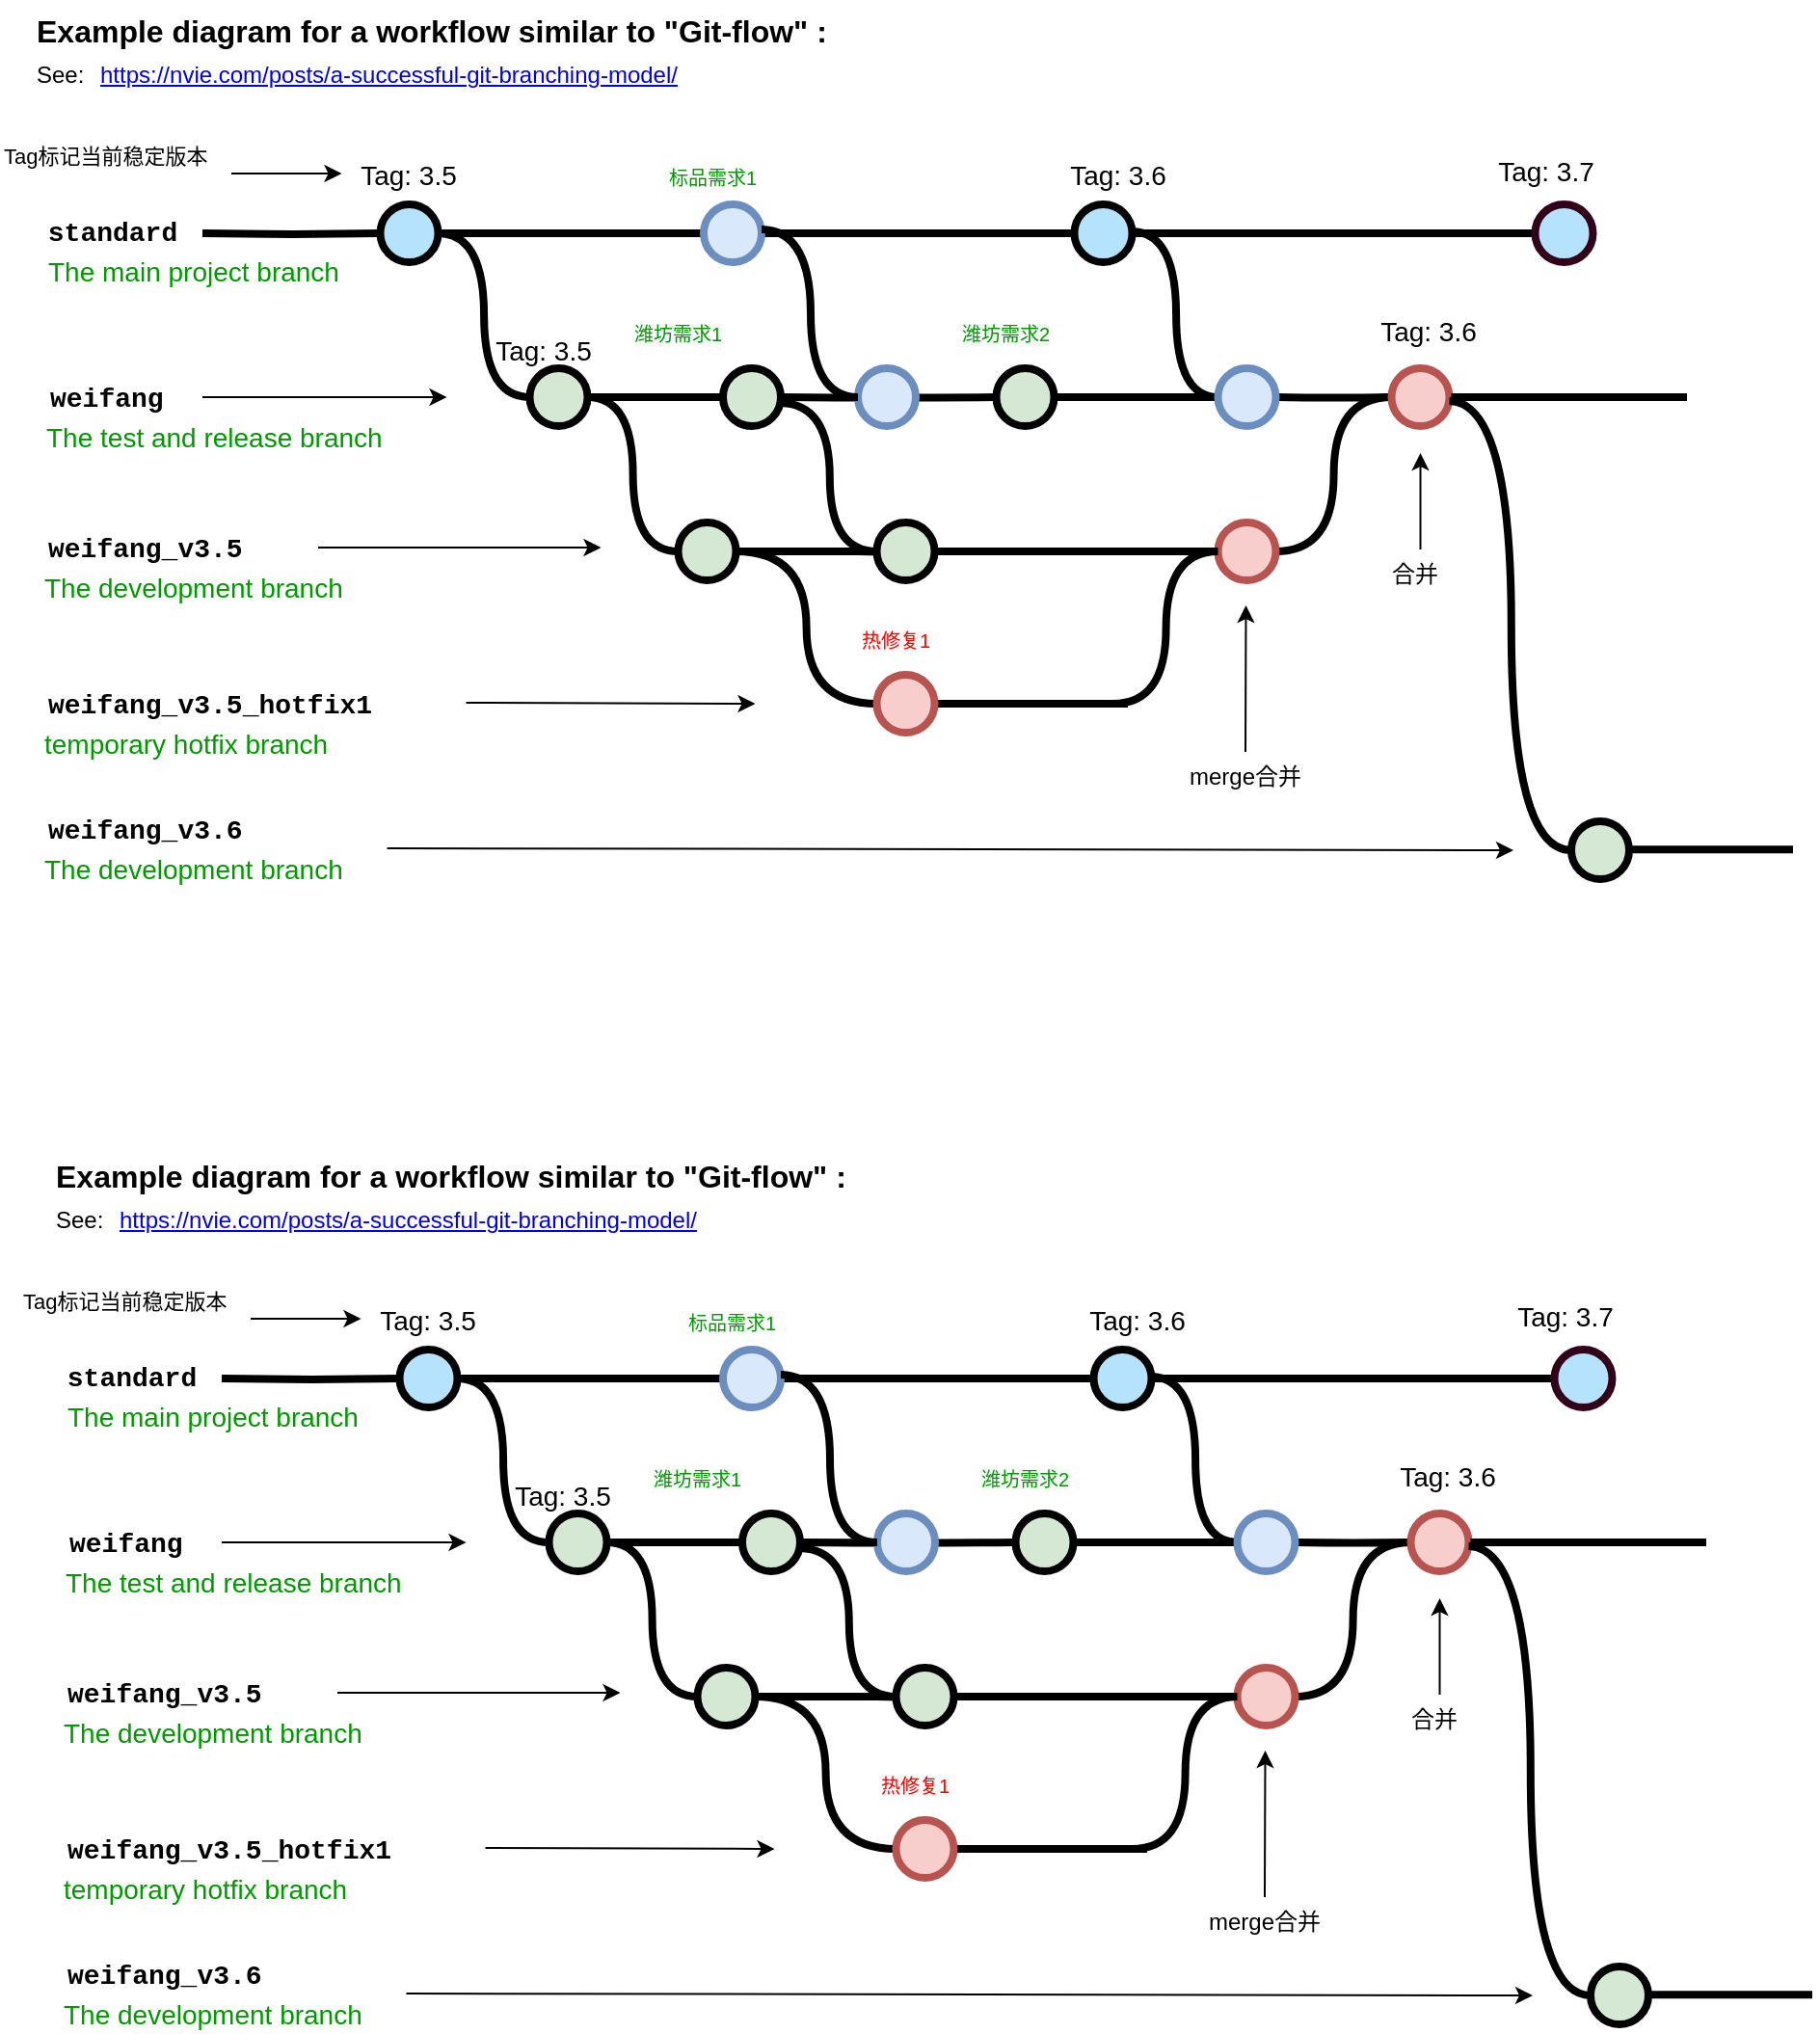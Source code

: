 <mxfile version="17.0.0" type="github">
  <diagram id="yPxyJZ8AM_hMuL3Unpa9" name="complex gitflow">
    <mxGraphModel dx="1278" dy="547" grid="1" gridSize="10" guides="1" tooltips="1" connect="1" arrows="1" fold="1" page="1" pageScale="1" pageWidth="1100" pageHeight="850" math="0" shadow="0">
      <root>
        <mxCell id="0" />
        <mxCell id="1" parent="0" />
        <mxCell id="uWUnNED6HEl2aK5fdaIb-8" value="" style="edgeStyle=orthogonalEdgeStyle;rounded=0;html=1;jettySize=auto;orthogonalLoop=1;plain-blue;endArrow=none;endFill=0;strokeWidth=4;strokeColor=#000000;" parent="1" source="uWUnNED6HEl2aK5fdaIb-10" edge="1">
          <mxGeometry x="292.25" y="211" as="geometry">
            <mxPoint x="440" y="211" as="targetPoint" />
          </mxGeometry>
        </mxCell>
        <mxCell id="uWUnNED6HEl2aK5fdaIb-9" style="edgeStyle=orthogonalEdgeStyle;curved=1;rounded=0;html=1;exitX=1;exitY=0.5;exitPerimeter=0;entryX=0;entryY=0.5;entryPerimeter=0;endArrow=none;endFill=0;jettySize=auto;orthogonalLoop=1;strokeWidth=4;fontSize=15;" parent="1" source="uWUnNED6HEl2aK5fdaIb-10" target="uWUnNED6HEl2aK5fdaIb-15" edge="1">
          <mxGeometry relative="1" as="geometry" />
        </mxCell>
        <mxCell id="uWUnNED6HEl2aK5fdaIb-10" value="" style="verticalLabelPosition=bottom;verticalAlign=top;html=1;strokeWidth=4;shape=mxgraph.flowchart.on-page_reference;plain-blue;gradientColor=none;fillColor=#B5E3Fe;strokeColor=#000000;" parent="1" vertex="1">
          <mxGeometry x="262.25" y="196" width="30" height="30" as="geometry" />
        </mxCell>
        <mxCell id="uWUnNED6HEl2aK5fdaIb-80" value="" style="edgeStyle=orthogonalEdgeStyle;curved=1;rounded=0;orthogonalLoop=1;jettySize=auto;html=1;endArrow=none;endFill=0;strokeWidth=4;entryX=0;entryY=0.5;entryDx=0;entryDy=0;entryPerimeter=0;" parent="1" source="uWUnNED6HEl2aK5fdaIb-11" target="uWUnNED6HEl2aK5fdaIb-109" edge="1">
          <mxGeometry relative="1" as="geometry">
            <mxPoint x="734.5" y="211" as="targetPoint" />
          </mxGeometry>
        </mxCell>
        <mxCell id="uWUnNED6HEl2aK5fdaIb-11" value="" style="verticalLabelPosition=bottom;verticalAlign=top;html=1;strokeWidth=4;shape=mxgraph.flowchart.on-page_reference;plain-blue;gradientColor=none;strokeColor=#000000;fillColor=#B5E3FE;" parent="1" vertex="1">
          <mxGeometry x="622.25" y="196" width="30" height="30" as="geometry" />
        </mxCell>
        <mxCell id="uWUnNED6HEl2aK5fdaIb-109" value="" style="verticalLabelPosition=bottom;verticalAlign=top;html=1;strokeWidth=4;shape=mxgraph.flowchart.on-page_reference;plain-blue;gradientColor=none;strokeColor=#33001A;fillColor=#B5E3FE;" parent="1" vertex="1">
          <mxGeometry x="861.25" y="196" width="30" height="30" as="geometry" />
        </mxCell>
        <mxCell id="uWUnNED6HEl2aK5fdaIb-12" value="" style="edgeStyle=orthogonalEdgeStyle;rounded=0;html=1;jettySize=auto;orthogonalLoop=1;strokeWidth=4;endArrow=none;endFill=0;" parent="1" target="uWUnNED6HEl2aK5fdaIb-10" edge="1">
          <mxGeometry x="192.25" y="211" as="geometry">
            <mxPoint x="170" y="211" as="sourcePoint" />
          </mxGeometry>
        </mxCell>
        <mxCell id="uWUnNED6HEl2aK5fdaIb-13" value="standard" style="text;html=1;strokeColor=none;fillColor=none;align=center;verticalAlign=middle;whiteSpace=wrap;overflow=hidden;fontSize=14;fontStyle=1;fontFamily=Courier New;" parent="1" vertex="1">
          <mxGeometry x="86" y="190" width="75" height="42" as="geometry" />
        </mxCell>
        <mxCell id="uWUnNED6HEl2aK5fdaIb-14" style="edgeStyle=orthogonalEdgeStyle;curved=1;rounded=0;html=1;endArrow=none;endFill=0;jettySize=auto;orthogonalLoop=1;strokeWidth=4;fontSize=15;startArrow=none;" parent="1" target="uWUnNED6HEl2aK5fdaIb-17" edge="1">
          <mxGeometry relative="1" as="geometry">
            <mxPoint x="470" y="296" as="sourcePoint" />
          </mxGeometry>
        </mxCell>
        <mxCell id="uWUnNED6HEl2aK5fdaIb-15" value="" style="verticalLabelPosition=bottom;verticalAlign=top;html=1;strokeWidth=4;shape=mxgraph.flowchart.on-page_reference;plain-purple;gradientColor=none;strokeColor=#000000;fillColor=#D5E8D4;" parent="1" vertex="1">
          <mxGeometry x="339.75" y="281" width="30" height="30" as="geometry" />
        </mxCell>
        <mxCell id="uWUnNED6HEl2aK5fdaIb-16" style="edgeStyle=orthogonalEdgeStyle;curved=1;rounded=0;html=1;exitX=1;exitY=0.5;exitPerimeter=0;endArrow=none;endFill=0;jettySize=auto;orthogonalLoop=1;strokeWidth=4;fontSize=15;entryX=0;entryY=0.5;entryDx=0;entryDy=0;entryPerimeter=0;" parent="1" source="uWUnNED6HEl2aK5fdaIb-17" edge="1">
          <mxGeometry relative="1" as="geometry">
            <mxPoint x="696.75" y="296" as="targetPoint" />
          </mxGeometry>
        </mxCell>
        <mxCell id="uWUnNED6HEl2aK5fdaIb-17" value="" style="verticalLabelPosition=bottom;verticalAlign=top;html=1;strokeWidth=4;shape=mxgraph.flowchart.on-page_reference;plain-purple;gradientColor=none;strokeColor=#000000;fillColor=#D5E8D4;" parent="1" vertex="1">
          <mxGeometry x="581.75" y="281" width="30" height="30" as="geometry" />
        </mxCell>
        <mxCell id="uWUnNED6HEl2aK5fdaIb-20" value="weifang&amp;nbsp;" style="text;html=1;strokeColor=none;fillColor=none;align=left;verticalAlign=middle;whiteSpace=wrap;overflow=hidden;fontSize=14;fontStyle=1;fontFamily=Courier New;" parent="1" vertex="1">
          <mxGeometry x="88.75" y="286" width="81.25" height="20" as="geometry" />
        </mxCell>
        <mxCell id="uWUnNED6HEl2aK5fdaIb-71" value="" style="edgeStyle=orthogonalEdgeStyle;rounded=0;orthogonalLoop=1;jettySize=auto;html=1;endArrow=none;endFill=0;strokeWidth=4;" parent="1" source="uWUnNED6HEl2aK5fdaIb-69" edge="1">
          <mxGeometry relative="1" as="geometry">
            <mxPoint x="514.75" y="376" as="targetPoint" />
          </mxGeometry>
        </mxCell>
        <mxCell id="uWUnNED6HEl2aK5fdaIb-75" style="edgeStyle=orthogonalEdgeStyle;rounded=0;orthogonalLoop=1;jettySize=auto;html=1;entryX=1;entryY=0.5;entryDx=0;entryDy=0;entryPerimeter=0;endArrow=none;endFill=0;strokeWidth=4;curved=1;" parent="1" source="uWUnNED6HEl2aK5fdaIb-69" target="uWUnNED6HEl2aK5fdaIb-15" edge="1">
          <mxGeometry relative="1" as="geometry" />
        </mxCell>
        <mxCell id="uWUnNED6HEl2aK5fdaIb-94" style="edgeStyle=orthogonalEdgeStyle;curved=1;rounded=0;orthogonalLoop=1;jettySize=auto;html=1;exitX=1;exitY=0.5;exitDx=0;exitDy=0;exitPerimeter=0;entryX=0;entryY=0.5;entryDx=0;entryDy=0;entryPerimeter=0;endArrow=none;endFill=0;strokeWidth=4;fontFamily=Courier New;fontColor=#009900;" parent="1" source="uWUnNED6HEl2aK5fdaIb-69" target="uWUnNED6HEl2aK5fdaIb-82" edge="1">
          <mxGeometry relative="1" as="geometry" />
        </mxCell>
        <mxCell id="uWUnNED6HEl2aK5fdaIb-69" value="" style="verticalLabelPosition=bottom;verticalAlign=top;html=1;strokeWidth=4;shape=mxgraph.flowchart.on-page_reference;plain-purple;gradientColor=none;strokeColor=#000000;fillColor=#D5E8D4;" parent="1" vertex="1">
          <mxGeometry x="416.75" y="361" width="30" height="30" as="geometry" />
        </mxCell>
        <mxCell id="uWUnNED6HEl2aK5fdaIb-78" value="" style="edgeStyle=orthogonalEdgeStyle;curved=1;rounded=0;orthogonalLoop=1;jettySize=auto;html=1;endArrow=none;endFill=0;strokeWidth=4;" parent="1" target="uWUnNED6HEl2aK5fdaIb-77" edge="1">
          <mxGeometry relative="1" as="geometry">
            <mxPoint x="510" y="376" as="sourcePoint" />
          </mxGeometry>
        </mxCell>
        <mxCell id="uWUnNED6HEl2aK5fdaIb-96" value="" style="edgeStyle=orthogonalEdgeStyle;curved=1;rounded=0;orthogonalLoop=1;jettySize=auto;html=1;endArrow=none;endFill=0;strokeWidth=4;fontFamily=Courier New;fontColor=#009900;" parent="1" source="uWUnNED6HEl2aK5fdaIb-77" target="uWUnNED6HEl2aK5fdaIb-95" edge="1">
          <mxGeometry relative="1" as="geometry" />
        </mxCell>
        <mxCell id="uWUnNED6HEl2aK5fdaIb-77" value="" style="verticalLabelPosition=bottom;verticalAlign=top;html=1;strokeWidth=4;shape=mxgraph.flowchart.on-page_reference;plain-purple;gradientColor=none;strokeColor=#000000;fillColor=#D5E8D4;" parent="1" vertex="1">
          <mxGeometry x="519.75" y="361" width="30" height="30" as="geometry" />
        </mxCell>
        <mxCell id="uWUnNED6HEl2aK5fdaIb-108" style="edgeStyle=orthogonalEdgeStyle;curved=1;rounded=0;orthogonalLoop=1;jettySize=auto;html=1;entryX=0;entryY=0.5;entryDx=0;entryDy=0;entryPerimeter=0;endArrow=none;endFill=0;strokeWidth=4;fontFamily=Courier New;fontColor=#009900;" parent="1" source="uWUnNED6HEl2aK5fdaIb-95" target="uWUnNED6HEl2aK5fdaIb-106" edge="1">
          <mxGeometry relative="1" as="geometry" />
        </mxCell>
        <mxCell id="uWUnNED6HEl2aK5fdaIb-95" value="" style="verticalLabelPosition=bottom;verticalAlign=top;html=1;strokeWidth=4;shape=mxgraph.flowchart.on-page_reference;strokeColor=#b85450;fillColor=#f8cecc;" parent="1" vertex="1">
          <mxGeometry x="696.75" y="361" width="30" height="30" as="geometry" />
        </mxCell>
        <mxCell id="uWUnNED6HEl2aK5fdaIb-76" value="weifang_v3.5" style="text;html=1;strokeColor=none;fillColor=none;align=left;verticalAlign=middle;whiteSpace=wrap;overflow=hidden;fontSize=14;fontStyle=1;fontFamily=Courier New;" parent="1" vertex="1">
          <mxGeometry x="87.75" y="364" width="132.25" height="20" as="geometry" />
        </mxCell>
        <mxCell id="uWUnNED6HEl2aK5fdaIb-81" value="" style="edgeStyle=orthogonalEdgeStyle;rounded=0;orthogonalLoop=1;jettySize=auto;html=1;endArrow=none;endFill=0;strokeWidth=4;" parent="1" source="uWUnNED6HEl2aK5fdaIb-82" edge="1">
          <mxGeometry relative="1" as="geometry">
            <mxPoint x="650" y="455" as="targetPoint" />
          </mxGeometry>
        </mxCell>
        <mxCell id="uWUnNED6HEl2aK5fdaIb-82" value="" style="verticalLabelPosition=bottom;verticalAlign=top;html=1;strokeWidth=4;shape=mxgraph.flowchart.on-page_reference;strokeColor=#b85450;fillColor=#f8cecc;shadow=0;" parent="1" vertex="1">
          <mxGeometry x="519.75" y="440" width="30" height="30" as="geometry" />
        </mxCell>
        <mxCell id="uWUnNED6HEl2aK5fdaIb-97" style="edgeStyle=orthogonalEdgeStyle;curved=1;rounded=0;orthogonalLoop=1;jettySize=auto;html=1;exitX=1;exitY=0.5;exitDx=0;exitDy=0;exitPerimeter=0;entryX=0;entryY=0.5;entryDx=0;entryDy=0;entryPerimeter=0;endArrow=none;endFill=0;strokeWidth=4;fontFamily=Courier New;fontColor=#009900;" parent="1" target="uWUnNED6HEl2aK5fdaIb-95" edge="1">
          <mxGeometry relative="1" as="geometry">
            <mxPoint x="641.75" y="455" as="sourcePoint" />
          </mxGeometry>
        </mxCell>
        <mxCell id="uWUnNED6HEl2aK5fdaIb-86" value="weifang_v3.5_hotfix1" style="text;html=1;strokeColor=none;fillColor=none;align=left;verticalAlign=middle;whiteSpace=wrap;overflow=hidden;fontSize=14;fontStyle=1;fontFamily=Courier New;" parent="1" vertex="1">
          <mxGeometry x="87.5" y="445" width="240" height="20" as="geometry" />
        </mxCell>
        <mxCell id="uWUnNED6HEl2aK5fdaIb-87" value="The development branch" style="text;html=1;strokeColor=none;fillColor=none;align=left;verticalAlign=middle;whiteSpace=wrap;overflow=hidden;fontSize=14;fontStyle=0;fontColor=#009900;" parent="1" vertex="1">
          <mxGeometry x="85.75" y="384" width="240" height="20" as="geometry" />
        </mxCell>
        <mxCell id="uWUnNED6HEl2aK5fdaIb-88" value="temporary hotfix branch" style="text;html=1;strokeColor=none;fillColor=none;align=left;verticalAlign=middle;whiteSpace=wrap;overflow=hidden;fontSize=14;fontStyle=0;fontColor=#009900;" parent="1" vertex="1">
          <mxGeometry x="85.75" y="465" width="240" height="20" as="geometry" />
        </mxCell>
        <mxCell id="uWUnNED6HEl2aK5fdaIb-89" value="The test and release branch" style="text;html=1;strokeColor=none;fillColor=none;align=left;verticalAlign=middle;whiteSpace=wrap;overflow=hidden;fontSize=14;fontStyle=0;fontColor=#009900;" parent="1" vertex="1">
          <mxGeometry x="86.75" y="306" width="240" height="20" as="geometry" />
        </mxCell>
        <mxCell id="uWUnNED6HEl2aK5fdaIb-90" value="The main project branch" style="text;html=1;strokeColor=none;fillColor=none;align=left;verticalAlign=middle;whiteSpace=wrap;overflow=hidden;fontSize=14;fontStyle=0;fontColor=#009900;" parent="1" vertex="1">
          <mxGeometry x="88.25" y="220" width="161.75" height="20" as="geometry" />
        </mxCell>
        <mxCell id="uWUnNED6HEl2aK5fdaIb-91" value="" style="endArrow=classic;html=1;strokeWidth=1;fontFamily=Courier New;fontColor=#009900;" parent="1" edge="1">
          <mxGeometry width="50" height="50" relative="1" as="geometry">
            <mxPoint x="306.75" y="454.5" as="sourcePoint" />
            <mxPoint x="456.75" y="455" as="targetPoint" />
          </mxGeometry>
        </mxCell>
        <mxCell id="uWUnNED6HEl2aK5fdaIb-92" value="" style="endArrow=classic;html=1;strokeWidth=1;fontFamily=Courier New;fontColor=#009900;" parent="1" edge="1">
          <mxGeometry width="50" height="50" relative="1" as="geometry">
            <mxPoint x="230" y="374" as="sourcePoint" />
            <mxPoint x="376.75" y="374" as="targetPoint" />
          </mxGeometry>
        </mxCell>
        <mxCell id="uWUnNED6HEl2aK5fdaIb-93" value="" style="endArrow=classic;html=1;strokeWidth=1;fontFamily=Courier New;fontColor=#009900;exitX=1;exitY=0.5;exitDx=0;exitDy=0;" parent="1" source="uWUnNED6HEl2aK5fdaIb-20" edge="1">
          <mxGeometry width="50" height="50" relative="1" as="geometry">
            <mxPoint x="216.75" y="296" as="sourcePoint" />
            <mxPoint x="296.75" y="296" as="targetPoint" />
          </mxGeometry>
        </mxCell>
        <mxCell id="uWUnNED6HEl2aK5fdaIb-101" value="Tag: 3.6" style="text;html=1;strokeColor=none;fillColor=none;align=center;verticalAlign=middle;whiteSpace=wrap;overflow=hidden;fontSize=14;" parent="1" vertex="1">
          <mxGeometry x="590.25" y="170" width="110" height="20" as="geometry" />
        </mxCell>
        <mxCell id="uWUnNED6HEl2aK5fdaIb-103" value="Tag: 3.5" style="text;html=1;strokeColor=none;fillColor=none;align=center;verticalAlign=middle;whiteSpace=wrap;overflow=hidden;fontSize=14;" parent="1" vertex="1">
          <mxGeometry x="242.25" y="170" width="70" height="20" as="geometry" />
        </mxCell>
        <mxCell id="uWUnNED6HEl2aK5fdaIb-107" value="" style="edgeStyle=orthogonalEdgeStyle;curved=1;rounded=0;orthogonalLoop=1;jettySize=auto;html=1;endArrow=none;endFill=0;strokeWidth=4;fontFamily=Courier New;fontColor=#009900;" parent="1" target="uWUnNED6HEl2aK5fdaIb-106" edge="1">
          <mxGeometry relative="1" as="geometry">
            <mxPoint x="726.75" y="296" as="sourcePoint" />
          </mxGeometry>
        </mxCell>
        <mxCell id="uWUnNED6HEl2aK5fdaIb-106" value="" style="verticalLabelPosition=bottom;verticalAlign=top;html=1;strokeWidth=4;shape=mxgraph.flowchart.on-page_reference;strokeColor=#b85450;fillColor=#f8cecc;" parent="1" vertex="1">
          <mxGeometry x="786.75" y="281" width="30" height="30" as="geometry" />
        </mxCell>
        <mxCell id="uWUnNED6HEl2aK5fdaIb-116" value="Tag: 3.7" style="text;html=1;strokeColor=none;fillColor=none;align=center;verticalAlign=middle;whiteSpace=wrap;overflow=hidden;fontSize=14;" parent="1" vertex="1">
          <mxGeometry x="812.25" y="168" width="110" height="20" as="geometry" />
        </mxCell>
        <mxCell id="uWUnNED6HEl2aK5fdaIb-117" value="" style="endArrow=classic;html=1;strokeWidth=1;fontFamily=Courier New;fontColor=#009900;" parent="1" edge="1">
          <mxGeometry width="50" height="50" relative="1" as="geometry">
            <mxPoint x="711" y="480" as="sourcePoint" />
            <mxPoint x="711.25" y="404" as="targetPoint" />
          </mxGeometry>
        </mxCell>
        <mxCell id="fSnZ5vnYTslC5NarKmr_-1" value="" style="endArrow=classic;html=1;strokeWidth=1;fontFamily=Courier New;fontColor=#009900;" parent="1" edge="1">
          <mxGeometry width="50" height="50" relative="1" as="geometry">
            <mxPoint x="801.75" y="375" as="sourcePoint" />
            <mxPoint x="801.75" y="325" as="targetPoint" />
          </mxGeometry>
        </mxCell>
        <mxCell id="fSnZ5vnYTslC5NarKmr_-4" value="&lt;span style=&quot;text-align: center&quot;&gt;合并&lt;br&gt;&lt;/span&gt;" style="text;html=1;strokeColor=none;fillColor=none;align=left;verticalAlign=middle;whiteSpace=wrap;overflow=hidden;fontSize=12;fontStyle=0;fontColor=#000000;" parent="1" vertex="1">
          <mxGeometry x="784.75" y="375" width="40" height="25" as="geometry" />
        </mxCell>
        <mxCell id="fSnZ5vnYTslC5NarKmr_-9" value="" style="edgeStyle=orthogonalEdgeStyle;rounded=0;orthogonalLoop=1;jettySize=auto;html=1;fontSize=12;fontColor=#000000;entryX=0;entryY=0.5;entryDx=0;entryDy=0;" parent="1" source="fSnZ5vnYTslC5NarKmr_-8" target="uWUnNED6HEl2aK5fdaIb-103" edge="1">
          <mxGeometry relative="1" as="geometry">
            <mxPoint x="222.25" y="180" as="targetPoint" />
            <Array as="points">
              <mxPoint x="222.25" y="180" />
              <mxPoint x="222.25" y="180" />
            </Array>
          </mxGeometry>
        </mxCell>
        <mxCell id="fSnZ5vnYTslC5NarKmr_-8" value="&lt;span style=&quot;text-align: center ; font-size: 11px&quot;&gt;Tag标记当前稳定版本&lt;/span&gt;" style="text;html=1;strokeColor=none;fillColor=none;align=left;verticalAlign=middle;whiteSpace=wrap;overflow=hidden;fontSize=11;fontStyle=0;fontColor=#000000;" parent="1" vertex="1">
          <mxGeometry x="65" y="152" width="120" height="38" as="geometry" />
        </mxCell>
        <UserObject label="Example diagram for a workflow similar to &quot;Git-flow&quot; :" link="https://nvie.com/posts/a-successful-git-branching-model/" id="9hBKPDzoitwpIBdzFDQ7-2">
          <mxCell style="text;whiteSpace=wrap;html=1;fontStyle=1;fontSize=16;" parent="1" vertex="1">
            <mxGeometry x="82.25" y="90" width="427.75" height="20" as="geometry" />
          </mxCell>
        </UserObject>
        <UserObject label="&lt;a href=&quot;https://nvie.com/posts/a-successful-git-branching-model/&quot;&gt;https://nvie.com/posts/a-successful-git-branching-model/&lt;/a&gt;" link="https://nvie.com/posts/a-successful-git-branching-model/" id="9hBKPDzoitwpIBdzFDQ7-3">
          <mxCell style="text;whiteSpace=wrap;html=1;" parent="1" vertex="1">
            <mxGeometry x="115" y="115" width="355" height="20" as="geometry" />
          </mxCell>
        </UserObject>
        <UserObject label="See:" link="https://nvie.com/posts/a-successful-git-branching-model/" id="9hBKPDzoitwpIBdzFDQ7-7">
          <mxCell style="text;whiteSpace=wrap;html=1;" parent="1" vertex="1">
            <mxGeometry x="82.25" y="115" width="32.75" height="20" as="geometry" />
          </mxCell>
        </UserObject>
        <mxCell id="9hBKPDzoitwpIBdzFDQ7-21" value="" style="edgeStyle=orthogonalEdgeStyle;rounded=0;orthogonalLoop=1;jettySize=auto;html=1;fontSize=15;endArrow=none;endFill=0;strokeWidth=4;entryX=0;entryY=0.5;entryDx=0;entryDy=0;entryPerimeter=0;exitX=1;exitY=0.5;exitDx=0;exitDy=0;exitPerimeter=0;startArrow=none;" parent="1" source="nSpHJJlaLFTtq9EwCfLZ-13" target="uWUnNED6HEl2aK5fdaIb-11" edge="1">
          <mxGeometry relative="1" as="geometry">
            <mxPoint x="560.25" y="211" as="targetPoint" />
            <mxPoint x="430" y="211" as="sourcePoint" />
          </mxGeometry>
        </mxCell>
        <mxCell id="nSpHJJlaLFTtq9EwCfLZ-9" style="edgeStyle=orthogonalEdgeStyle;curved=1;rounded=0;html=1;exitX=1;exitY=0.5;exitPerimeter=0;entryX=0;entryY=0.5;entryPerimeter=0;endArrow=none;endFill=0;jettySize=auto;orthogonalLoop=1;strokeWidth=4;fontSize=15;entryDx=0;entryDy=0;" parent="1" target="nSpHJJlaLFTtq9EwCfLZ-22" edge="1">
          <mxGeometry relative="1" as="geometry">
            <mxPoint x="652.25" y="210" as="sourcePoint" />
            <mxPoint x="696.75" y="296" as="targetPoint" />
          </mxGeometry>
        </mxCell>
        <mxCell id="nSpHJJlaLFTtq9EwCfLZ-11" value="" style="edgeStyle=orthogonalEdgeStyle;curved=1;rounded=0;html=1;exitX=1;exitY=0.5;exitPerimeter=0;endArrow=none;endFill=0;jettySize=auto;orthogonalLoop=1;strokeWidth=4;fontSize=15;startArrow=none;" parent="1" source="nSpHJJlaLFTtq9EwCfLZ-8" edge="1">
          <mxGeometry relative="1" as="geometry">
            <mxPoint x="369.75" y="296" as="sourcePoint" />
            <mxPoint x="470" y="296" as="targetPoint" />
          </mxGeometry>
        </mxCell>
        <mxCell id="nSpHJJlaLFTtq9EwCfLZ-13" value="" style="verticalLabelPosition=bottom;verticalAlign=top;html=1;strokeWidth=4;shape=mxgraph.flowchart.on-page_reference;strokeColor=#6c8ebf;fillColor=#dae8fc;" parent="1" vertex="1">
          <mxGeometry x="430" y="196" width="30" height="30" as="geometry" />
        </mxCell>
        <mxCell id="nSpHJJlaLFTtq9EwCfLZ-14" value="" style="edgeStyle=orthogonalEdgeStyle;rounded=0;orthogonalLoop=1;jettySize=auto;html=1;fontSize=15;endArrow=none;endFill=0;strokeWidth=4;entryX=0;entryY=0.5;entryDx=0;entryDy=0;entryPerimeter=0;exitX=1;exitY=0.5;exitDx=0;exitDy=0;exitPerimeter=0;" parent="1" target="nSpHJJlaLFTtq9EwCfLZ-13" edge="1">
          <mxGeometry relative="1" as="geometry">
            <mxPoint x="622.25" y="211" as="targetPoint" />
            <mxPoint x="430" y="211" as="sourcePoint" />
          </mxGeometry>
        </mxCell>
        <mxCell id="nSpHJJlaLFTtq9EwCfLZ-15" value="&lt;font style=&quot;font-size: 10px&quot;&gt;标品需求1&lt;/font&gt;" style="text;html=1;strokeColor=none;fillColor=none;align=left;verticalAlign=middle;whiteSpace=wrap;overflow=hidden;fontSize=14;fontStyle=0;fontColor=#009900;" parent="1" vertex="1">
          <mxGeometry x="410" y="170" width="161.75" height="20" as="geometry" />
        </mxCell>
        <mxCell id="nSpHJJlaLFTtq9EwCfLZ-16" value="&lt;span style=&quot;color: rgb(0 , 153 , 0) ; font-family: &amp;#34;helvetica&amp;#34; ; font-size: 10px ; font-style: normal ; font-weight: 400 ; letter-spacing: normal ; text-align: left ; text-indent: 0px ; text-transform: none ; word-spacing: 0px ; background-color: rgb(248 , 249 , 250) ; display: inline ; float: none&quot;&gt;潍坊需求1&lt;/span&gt;" style="text;whiteSpace=wrap;html=1;fontSize=10;" parent="1" vertex="1">
          <mxGeometry x="391.75" y="251" width="80" height="30" as="geometry" />
        </mxCell>
        <mxCell id="nSpHJJlaLFTtq9EwCfLZ-17" value="&lt;span style=&quot;color: rgb(0 , 153 , 0) ; font-family: &amp;#34;helvetica&amp;#34; ; font-size: 10px ; font-style: normal ; font-weight: 400 ; letter-spacing: normal ; text-align: left ; text-indent: 0px ; text-transform: none ; word-spacing: 0px ; background-color: rgb(248 , 249 , 250) ; display: inline ; float: none&quot;&gt;潍坊需求2&lt;/span&gt;" style="text;whiteSpace=wrap;html=1;fontSize=10;" parent="1" vertex="1">
          <mxGeometry x="561.75" y="251" width="80" height="30" as="geometry" />
        </mxCell>
        <mxCell id="nSpHJJlaLFTtq9EwCfLZ-8" value="" style="verticalLabelPosition=bottom;verticalAlign=top;html=1;strokeWidth=4;shape=mxgraph.flowchart.on-page_reference;plain-purple;gradientColor=none;strokeColor=#000000;fillColor=#D5E8D4;" parent="1" vertex="1">
          <mxGeometry x="440" y="281" width="30" height="30" as="geometry" />
        </mxCell>
        <mxCell id="nSpHJJlaLFTtq9EwCfLZ-18" value="" style="edgeStyle=orthogonalEdgeStyle;curved=1;rounded=0;html=1;exitX=1;exitY=0.5;exitPerimeter=0;endArrow=none;endFill=0;jettySize=auto;orthogonalLoop=1;strokeWidth=4;fontSize=15;" parent="1" source="uWUnNED6HEl2aK5fdaIb-15" target="nSpHJJlaLFTtq9EwCfLZ-8" edge="1">
          <mxGeometry relative="1" as="geometry">
            <mxPoint x="369.75" y="296" as="sourcePoint" />
            <mxPoint x="470" y="296" as="targetPoint" />
          </mxGeometry>
        </mxCell>
        <mxCell id="nSpHJJlaLFTtq9EwCfLZ-19" style="edgeStyle=orthogonalEdgeStyle;curved=1;rounded=0;html=1;exitX=1;exitY=0.5;exitPerimeter=0;endArrow=none;endFill=0;jettySize=auto;orthogonalLoop=1;strokeWidth=4;fontSize=15;entryX=0;entryY=0.5;entryDx=0;entryDy=0;entryPerimeter=0;" parent="1" target="uWUnNED6HEl2aK5fdaIb-77" edge="1">
          <mxGeometry relative="1" as="geometry">
            <mxPoint x="470.0" y="299" as="sourcePoint" />
            <mxPoint x="517.83" y="370" as="targetPoint" />
          </mxGeometry>
        </mxCell>
        <mxCell id="nSpHJJlaLFTtq9EwCfLZ-20" value="" style="verticalLabelPosition=bottom;verticalAlign=top;html=1;strokeWidth=4;shape=mxgraph.flowchart.on-page_reference;strokeColor=#6c8ebf;fillColor=#dae8fc;" parent="1" vertex="1">
          <mxGeometry x="510" y="281" width="30" height="30" as="geometry" />
        </mxCell>
        <mxCell id="nSpHJJlaLFTtq9EwCfLZ-21" style="edgeStyle=orthogonalEdgeStyle;curved=1;rounded=0;html=1;exitX=1;exitY=0.5;exitPerimeter=0;endArrow=none;endFill=0;jettySize=auto;orthogonalLoop=1;strokeWidth=4;fontSize=15;entryX=0;entryY=0.5;entryDx=0;entryDy=0;entryPerimeter=0;" parent="1" target="nSpHJJlaLFTtq9EwCfLZ-20" edge="1">
          <mxGeometry relative="1" as="geometry">
            <mxPoint x="460" y="209" as="sourcePoint" />
            <mxPoint x="509.75" y="286" as="targetPoint" />
          </mxGeometry>
        </mxCell>
        <mxCell id="nSpHJJlaLFTtq9EwCfLZ-22" value="" style="verticalLabelPosition=bottom;verticalAlign=top;html=1;strokeWidth=4;shape=mxgraph.flowchart.on-page_reference;strokeColor=#6c8ebf;fillColor=#dae8fc;" parent="1" vertex="1">
          <mxGeometry x="696.75" y="281" width="30" height="30" as="geometry" />
        </mxCell>
        <mxCell id="nSpHJJlaLFTtq9EwCfLZ-23" value="" style="edgeStyle=orthogonalEdgeStyle;curved=1;rounded=0;orthogonalLoop=1;jettySize=auto;html=1;endArrow=none;endFill=0;strokeWidth=4;fontFamily=Courier New;fontColor=#009900;" parent="1" edge="1">
          <mxGeometry relative="1" as="geometry">
            <mxPoint x="817.75" y="296" as="sourcePoint" />
            <mxPoint x="940" y="296" as="targetPoint" />
          </mxGeometry>
        </mxCell>
        <mxCell id="nSpHJJlaLFTtq9EwCfLZ-24" value="&lt;span style=&quot;text-align: center&quot;&gt;merge合并&lt;br&gt;&lt;/span&gt;" style="text;html=1;strokeColor=none;fillColor=none;align=left;verticalAlign=middle;whiteSpace=wrap;overflow=hidden;fontSize=12;fontStyle=0;fontColor=#000000;" parent="1" vertex="1">
          <mxGeometry x="680" y="480" width="70" height="25" as="geometry" />
        </mxCell>
        <mxCell id="nSpHJJlaLFTtq9EwCfLZ-26" value="" style="verticalLabelPosition=bottom;verticalAlign=top;html=1;strokeWidth=4;shape=mxgraph.flowchart.on-page_reference;plain-purple;gradientColor=none;strokeColor=#000000;fillColor=#D5E8D4;" parent="1" vertex="1">
          <mxGeometry x="880" y="516" width="30" height="30" as="geometry" />
        </mxCell>
        <mxCell id="nSpHJJlaLFTtq9EwCfLZ-27" style="edgeStyle=orthogonalEdgeStyle;curved=1;rounded=0;html=1;exitX=1;exitY=0.5;exitPerimeter=0;entryX=0;entryY=0.5;entryPerimeter=0;endArrow=none;endFill=0;jettySize=auto;orthogonalLoop=1;strokeWidth=4;fontSize=15;entryDx=0;entryDy=0;" parent="1" target="nSpHJJlaLFTtq9EwCfLZ-26" edge="1">
          <mxGeometry relative="1" as="geometry">
            <mxPoint x="816.75" y="298" as="sourcePoint" />
            <mxPoint x="861.25" y="384" as="targetPoint" />
          </mxGeometry>
        </mxCell>
        <mxCell id="nSpHJJlaLFTtq9EwCfLZ-28" value="weifang_v3.6" style="text;html=1;strokeColor=none;fillColor=none;align=left;verticalAlign=middle;whiteSpace=wrap;overflow=hidden;fontSize=14;fontStyle=1;fontFamily=Courier New;" parent="1" vertex="1">
          <mxGeometry x="87.75" y="510" width="132.25" height="20" as="geometry" />
        </mxCell>
        <mxCell id="nSpHJJlaLFTtq9EwCfLZ-29" value="The development branch" style="text;html=1;strokeColor=none;fillColor=none;align=left;verticalAlign=middle;whiteSpace=wrap;overflow=hidden;fontSize=14;fontStyle=0;fontColor=#009900;" parent="1" vertex="1">
          <mxGeometry x="85.75" y="530" width="240" height="20" as="geometry" />
        </mxCell>
        <mxCell id="nSpHJJlaLFTtq9EwCfLZ-30" value="" style="endArrow=classic;html=1;strokeWidth=1;fontFamily=Courier New;fontColor=#009900;exitX=0.75;exitY=0;exitDx=0;exitDy=0;" parent="1" source="nSpHJJlaLFTtq9EwCfLZ-29" edge="1">
          <mxGeometry width="50" height="50" relative="1" as="geometry">
            <mxPoint x="330" y="531" as="sourcePoint" />
            <mxPoint x="850" y="531" as="targetPoint" />
          </mxGeometry>
        </mxCell>
        <mxCell id="nSpHJJlaLFTtq9EwCfLZ-31" style="edgeStyle=orthogonalEdgeStyle;curved=1;rounded=0;html=1;exitX=1;exitY=0.5;exitPerimeter=0;endArrow=none;endFill=0;jettySize=auto;orthogonalLoop=1;strokeWidth=4;fontSize=15;entryX=0;entryY=0.5;entryDx=0;entryDy=0;entryPerimeter=0;" parent="1" edge="1">
          <mxGeometry relative="1" as="geometry">
            <mxPoint x="910" y="530.58" as="sourcePoint" />
            <mxPoint x="995" y="530.58" as="targetPoint" />
          </mxGeometry>
        </mxCell>
        <mxCell id="nSpHJJlaLFTtq9EwCfLZ-32" value="&lt;span style=&quot;font-family: &amp;#34;helvetica&amp;#34; ; font-size: 10px ; font-style: normal ; font-weight: 400 ; letter-spacing: normal ; text-align: left ; text-indent: 0px ; text-transform: none ; word-spacing: 0px ; background-color: rgb(248 , 249 , 250) ; display: inline ; float: none&quot;&gt;&lt;font color=&quot;#ff0000&quot;&gt;热修复1&lt;/font&gt;&lt;/span&gt;" style="text;whiteSpace=wrap;html=1;fontSize=10;" parent="1" vertex="1">
          <mxGeometry x="510.25" y="410" width="80" height="30" as="geometry" />
        </mxCell>
        <mxCell id="SfV9Q8ZHsoWNk0C2K5bJ-2" value="Tag: 3.6" style="text;html=1;strokeColor=none;fillColor=none;align=center;verticalAlign=middle;whiteSpace=wrap;overflow=hidden;fontSize=14;" parent="1" vertex="1">
          <mxGeometry x="751.25" y="251" width="110" height="20" as="geometry" />
        </mxCell>
        <mxCell id="SfV9Q8ZHsoWNk0C2K5bJ-3" value="Tag: 3.5" style="text;html=1;strokeColor=none;fillColor=none;align=center;verticalAlign=middle;whiteSpace=wrap;overflow=hidden;fontSize=14;" parent="1" vertex="1">
          <mxGeometry x="312.25" y="261" width="70" height="20" as="geometry" />
        </mxCell>
        <mxCell id="ZYRFxV2PzqIA1E-72bam-1" value="" style="edgeStyle=orthogonalEdgeStyle;rounded=0;html=1;jettySize=auto;orthogonalLoop=1;plain-blue;endArrow=none;endFill=0;strokeWidth=4;strokeColor=#000000;" edge="1" parent="1" source="ZYRFxV2PzqIA1E-72bam-3">
          <mxGeometry x="302.25" y="805" as="geometry">
            <mxPoint x="450" y="805" as="targetPoint" />
          </mxGeometry>
        </mxCell>
        <mxCell id="ZYRFxV2PzqIA1E-72bam-2" style="edgeStyle=orthogonalEdgeStyle;curved=1;rounded=0;html=1;exitX=1;exitY=0.5;exitPerimeter=0;entryX=0;entryY=0.5;entryPerimeter=0;endArrow=none;endFill=0;jettySize=auto;orthogonalLoop=1;strokeWidth=4;fontSize=15;" edge="1" parent="1" source="ZYRFxV2PzqIA1E-72bam-3" target="ZYRFxV2PzqIA1E-72bam-10">
          <mxGeometry relative="1" as="geometry" />
        </mxCell>
        <mxCell id="ZYRFxV2PzqIA1E-72bam-3" value="" style="verticalLabelPosition=bottom;verticalAlign=top;html=1;strokeWidth=4;shape=mxgraph.flowchart.on-page_reference;plain-blue;gradientColor=none;fillColor=#B5E3Fe;strokeColor=#000000;" vertex="1" parent="1">
          <mxGeometry x="272.25" y="790" width="30" height="30" as="geometry" />
        </mxCell>
        <mxCell id="ZYRFxV2PzqIA1E-72bam-4" value="" style="edgeStyle=orthogonalEdgeStyle;curved=1;rounded=0;orthogonalLoop=1;jettySize=auto;html=1;endArrow=none;endFill=0;strokeWidth=4;entryX=0;entryY=0.5;entryDx=0;entryDy=0;entryPerimeter=0;" edge="1" parent="1" source="ZYRFxV2PzqIA1E-72bam-5" target="ZYRFxV2PzqIA1E-72bam-6">
          <mxGeometry relative="1" as="geometry">
            <mxPoint x="744.5" y="805" as="targetPoint" />
          </mxGeometry>
        </mxCell>
        <mxCell id="ZYRFxV2PzqIA1E-72bam-5" value="" style="verticalLabelPosition=bottom;verticalAlign=top;html=1;strokeWidth=4;shape=mxgraph.flowchart.on-page_reference;plain-blue;gradientColor=none;strokeColor=#000000;fillColor=#B5E3FE;" vertex="1" parent="1">
          <mxGeometry x="632.25" y="790" width="30" height="30" as="geometry" />
        </mxCell>
        <mxCell id="ZYRFxV2PzqIA1E-72bam-6" value="" style="verticalLabelPosition=bottom;verticalAlign=top;html=1;strokeWidth=4;shape=mxgraph.flowchart.on-page_reference;plain-blue;gradientColor=none;strokeColor=#33001A;fillColor=#B5E3FE;" vertex="1" parent="1">
          <mxGeometry x="871.25" y="790" width="30" height="30" as="geometry" />
        </mxCell>
        <mxCell id="ZYRFxV2PzqIA1E-72bam-7" value="" style="edgeStyle=orthogonalEdgeStyle;rounded=0;html=1;jettySize=auto;orthogonalLoop=1;strokeWidth=4;endArrow=none;endFill=0;" edge="1" parent="1" target="ZYRFxV2PzqIA1E-72bam-3">
          <mxGeometry x="202.25" y="805" as="geometry">
            <mxPoint x="180" y="805" as="sourcePoint" />
          </mxGeometry>
        </mxCell>
        <mxCell id="ZYRFxV2PzqIA1E-72bam-8" value="standard" style="text;html=1;strokeColor=none;fillColor=none;align=center;verticalAlign=middle;whiteSpace=wrap;overflow=hidden;fontSize=14;fontStyle=1;fontFamily=Courier New;" vertex="1" parent="1">
          <mxGeometry x="96" y="784" width="75" height="42" as="geometry" />
        </mxCell>
        <mxCell id="ZYRFxV2PzqIA1E-72bam-9" style="edgeStyle=orthogonalEdgeStyle;curved=1;rounded=0;html=1;endArrow=none;endFill=0;jettySize=auto;orthogonalLoop=1;strokeWidth=4;fontSize=15;startArrow=none;" edge="1" parent="1" target="ZYRFxV2PzqIA1E-72bam-12">
          <mxGeometry relative="1" as="geometry">
            <mxPoint x="480" y="890" as="sourcePoint" />
          </mxGeometry>
        </mxCell>
        <mxCell id="ZYRFxV2PzqIA1E-72bam-10" value="" style="verticalLabelPosition=bottom;verticalAlign=top;html=1;strokeWidth=4;shape=mxgraph.flowchart.on-page_reference;plain-purple;gradientColor=none;strokeColor=#000000;fillColor=#D5E8D4;" vertex="1" parent="1">
          <mxGeometry x="349.75" y="875" width="30" height="30" as="geometry" />
        </mxCell>
        <mxCell id="ZYRFxV2PzqIA1E-72bam-11" style="edgeStyle=orthogonalEdgeStyle;curved=1;rounded=0;html=1;exitX=1;exitY=0.5;exitPerimeter=0;endArrow=none;endFill=0;jettySize=auto;orthogonalLoop=1;strokeWidth=4;fontSize=15;entryX=0;entryY=0.5;entryDx=0;entryDy=0;entryPerimeter=0;" edge="1" parent="1" source="ZYRFxV2PzqIA1E-72bam-12">
          <mxGeometry relative="1" as="geometry">
            <mxPoint x="706.75" y="890" as="targetPoint" />
          </mxGeometry>
        </mxCell>
        <mxCell id="ZYRFxV2PzqIA1E-72bam-12" value="" style="verticalLabelPosition=bottom;verticalAlign=top;html=1;strokeWidth=4;shape=mxgraph.flowchart.on-page_reference;plain-purple;gradientColor=none;strokeColor=#000000;fillColor=#D5E8D4;" vertex="1" parent="1">
          <mxGeometry x="591.75" y="875" width="30" height="30" as="geometry" />
        </mxCell>
        <mxCell id="ZYRFxV2PzqIA1E-72bam-13" value="weifang&amp;nbsp;" style="text;html=1;strokeColor=none;fillColor=none;align=left;verticalAlign=middle;whiteSpace=wrap;overflow=hidden;fontSize=14;fontStyle=1;fontFamily=Courier New;" vertex="1" parent="1">
          <mxGeometry x="98.75" y="880" width="81.25" height="20" as="geometry" />
        </mxCell>
        <mxCell id="ZYRFxV2PzqIA1E-72bam-14" value="" style="edgeStyle=orthogonalEdgeStyle;rounded=0;orthogonalLoop=1;jettySize=auto;html=1;endArrow=none;endFill=0;strokeWidth=4;" edge="1" parent="1" source="ZYRFxV2PzqIA1E-72bam-17">
          <mxGeometry relative="1" as="geometry">
            <mxPoint x="524.75" y="970" as="targetPoint" />
          </mxGeometry>
        </mxCell>
        <mxCell id="ZYRFxV2PzqIA1E-72bam-15" style="edgeStyle=orthogonalEdgeStyle;rounded=0;orthogonalLoop=1;jettySize=auto;html=1;entryX=1;entryY=0.5;entryDx=0;entryDy=0;entryPerimeter=0;endArrow=none;endFill=0;strokeWidth=4;curved=1;" edge="1" parent="1" source="ZYRFxV2PzqIA1E-72bam-17" target="ZYRFxV2PzqIA1E-72bam-10">
          <mxGeometry relative="1" as="geometry" />
        </mxCell>
        <mxCell id="ZYRFxV2PzqIA1E-72bam-16" style="edgeStyle=orthogonalEdgeStyle;curved=1;rounded=0;orthogonalLoop=1;jettySize=auto;html=1;exitX=1;exitY=0.5;exitDx=0;exitDy=0;exitPerimeter=0;entryX=0;entryY=0.5;entryDx=0;entryDy=0;entryPerimeter=0;endArrow=none;endFill=0;strokeWidth=4;fontFamily=Courier New;fontColor=#009900;" edge="1" parent="1" source="ZYRFxV2PzqIA1E-72bam-17" target="ZYRFxV2PzqIA1E-72bam-25">
          <mxGeometry relative="1" as="geometry" />
        </mxCell>
        <mxCell id="ZYRFxV2PzqIA1E-72bam-17" value="" style="verticalLabelPosition=bottom;verticalAlign=top;html=1;strokeWidth=4;shape=mxgraph.flowchart.on-page_reference;plain-purple;gradientColor=none;strokeColor=#000000;fillColor=#D5E8D4;" vertex="1" parent="1">
          <mxGeometry x="426.75" y="955" width="30" height="30" as="geometry" />
        </mxCell>
        <mxCell id="ZYRFxV2PzqIA1E-72bam-18" value="" style="edgeStyle=orthogonalEdgeStyle;curved=1;rounded=0;orthogonalLoop=1;jettySize=auto;html=1;endArrow=none;endFill=0;strokeWidth=4;" edge="1" parent="1" target="ZYRFxV2PzqIA1E-72bam-20">
          <mxGeometry relative="1" as="geometry">
            <mxPoint x="520" y="970" as="sourcePoint" />
          </mxGeometry>
        </mxCell>
        <mxCell id="ZYRFxV2PzqIA1E-72bam-19" value="" style="edgeStyle=orthogonalEdgeStyle;curved=1;rounded=0;orthogonalLoop=1;jettySize=auto;html=1;endArrow=none;endFill=0;strokeWidth=4;fontFamily=Courier New;fontColor=#009900;" edge="1" parent="1" source="ZYRFxV2PzqIA1E-72bam-20" target="ZYRFxV2PzqIA1E-72bam-22">
          <mxGeometry relative="1" as="geometry" />
        </mxCell>
        <mxCell id="ZYRFxV2PzqIA1E-72bam-20" value="" style="verticalLabelPosition=bottom;verticalAlign=top;html=1;strokeWidth=4;shape=mxgraph.flowchart.on-page_reference;plain-purple;gradientColor=none;strokeColor=#000000;fillColor=#D5E8D4;" vertex="1" parent="1">
          <mxGeometry x="529.75" y="955" width="30" height="30" as="geometry" />
        </mxCell>
        <mxCell id="ZYRFxV2PzqIA1E-72bam-21" style="edgeStyle=orthogonalEdgeStyle;curved=1;rounded=0;orthogonalLoop=1;jettySize=auto;html=1;entryX=0;entryY=0.5;entryDx=0;entryDy=0;entryPerimeter=0;endArrow=none;endFill=0;strokeWidth=4;fontFamily=Courier New;fontColor=#009900;" edge="1" parent="1" source="ZYRFxV2PzqIA1E-72bam-22" target="ZYRFxV2PzqIA1E-72bam-38">
          <mxGeometry relative="1" as="geometry" />
        </mxCell>
        <mxCell id="ZYRFxV2PzqIA1E-72bam-22" value="" style="verticalLabelPosition=bottom;verticalAlign=top;html=1;strokeWidth=4;shape=mxgraph.flowchart.on-page_reference;strokeColor=#b85450;fillColor=#f8cecc;" vertex="1" parent="1">
          <mxGeometry x="706.75" y="955" width="30" height="30" as="geometry" />
        </mxCell>
        <mxCell id="ZYRFxV2PzqIA1E-72bam-23" value="weifang_v3.5" style="text;html=1;strokeColor=none;fillColor=none;align=left;verticalAlign=middle;whiteSpace=wrap;overflow=hidden;fontSize=14;fontStyle=1;fontFamily=Courier New;" vertex="1" parent="1">
          <mxGeometry x="97.75" y="958" width="132.25" height="20" as="geometry" />
        </mxCell>
        <mxCell id="ZYRFxV2PzqIA1E-72bam-24" value="" style="edgeStyle=orthogonalEdgeStyle;rounded=0;orthogonalLoop=1;jettySize=auto;html=1;endArrow=none;endFill=0;strokeWidth=4;" edge="1" parent="1" source="ZYRFxV2PzqIA1E-72bam-25">
          <mxGeometry relative="1" as="geometry">
            <mxPoint x="660" y="1049" as="targetPoint" />
          </mxGeometry>
        </mxCell>
        <mxCell id="ZYRFxV2PzqIA1E-72bam-25" value="" style="verticalLabelPosition=bottom;verticalAlign=top;html=1;strokeWidth=4;shape=mxgraph.flowchart.on-page_reference;strokeColor=#b85450;fillColor=#f8cecc;shadow=0;" vertex="1" parent="1">
          <mxGeometry x="529.75" y="1034" width="30" height="30" as="geometry" />
        </mxCell>
        <mxCell id="ZYRFxV2PzqIA1E-72bam-26" style="edgeStyle=orthogonalEdgeStyle;curved=1;rounded=0;orthogonalLoop=1;jettySize=auto;html=1;exitX=1;exitY=0.5;exitDx=0;exitDy=0;exitPerimeter=0;entryX=0;entryY=0.5;entryDx=0;entryDy=0;entryPerimeter=0;endArrow=none;endFill=0;strokeWidth=4;fontFamily=Courier New;fontColor=#009900;" edge="1" parent="1" target="ZYRFxV2PzqIA1E-72bam-22">
          <mxGeometry relative="1" as="geometry">
            <mxPoint x="651.75" y="1049" as="sourcePoint" />
          </mxGeometry>
        </mxCell>
        <mxCell id="ZYRFxV2PzqIA1E-72bam-27" value="weifang_v3.5_hotfix1" style="text;html=1;strokeColor=none;fillColor=none;align=left;verticalAlign=middle;whiteSpace=wrap;overflow=hidden;fontSize=14;fontStyle=1;fontFamily=Courier New;" vertex="1" parent="1">
          <mxGeometry x="97.5" y="1039" width="240" height="20" as="geometry" />
        </mxCell>
        <mxCell id="ZYRFxV2PzqIA1E-72bam-28" value="The development branch" style="text;html=1;strokeColor=none;fillColor=none;align=left;verticalAlign=middle;whiteSpace=wrap;overflow=hidden;fontSize=14;fontStyle=0;fontColor=#009900;" vertex="1" parent="1">
          <mxGeometry x="95.75" y="978" width="240" height="20" as="geometry" />
        </mxCell>
        <mxCell id="ZYRFxV2PzqIA1E-72bam-29" value="temporary hotfix branch" style="text;html=1;strokeColor=none;fillColor=none;align=left;verticalAlign=middle;whiteSpace=wrap;overflow=hidden;fontSize=14;fontStyle=0;fontColor=#009900;" vertex="1" parent="1">
          <mxGeometry x="95.75" y="1059" width="240" height="20" as="geometry" />
        </mxCell>
        <mxCell id="ZYRFxV2PzqIA1E-72bam-30" value="The test and release branch" style="text;html=1;strokeColor=none;fillColor=none;align=left;verticalAlign=middle;whiteSpace=wrap;overflow=hidden;fontSize=14;fontStyle=0;fontColor=#009900;" vertex="1" parent="1">
          <mxGeometry x="96.75" y="900" width="240" height="20" as="geometry" />
        </mxCell>
        <mxCell id="ZYRFxV2PzqIA1E-72bam-31" value="The main project branch" style="text;html=1;strokeColor=none;fillColor=none;align=left;verticalAlign=middle;whiteSpace=wrap;overflow=hidden;fontSize=14;fontStyle=0;fontColor=#009900;" vertex="1" parent="1">
          <mxGeometry x="98.25" y="814" width="161.75" height="20" as="geometry" />
        </mxCell>
        <mxCell id="ZYRFxV2PzqIA1E-72bam-32" value="" style="endArrow=classic;html=1;strokeWidth=1;fontFamily=Courier New;fontColor=#009900;" edge="1" parent="1">
          <mxGeometry width="50" height="50" relative="1" as="geometry">
            <mxPoint x="316.75" y="1048.5" as="sourcePoint" />
            <mxPoint x="466.75" y="1049" as="targetPoint" />
          </mxGeometry>
        </mxCell>
        <mxCell id="ZYRFxV2PzqIA1E-72bam-33" value="" style="endArrow=classic;html=1;strokeWidth=1;fontFamily=Courier New;fontColor=#009900;" edge="1" parent="1">
          <mxGeometry width="50" height="50" relative="1" as="geometry">
            <mxPoint x="240" y="968" as="sourcePoint" />
            <mxPoint x="386.75" y="968" as="targetPoint" />
          </mxGeometry>
        </mxCell>
        <mxCell id="ZYRFxV2PzqIA1E-72bam-34" value="" style="endArrow=classic;html=1;strokeWidth=1;fontFamily=Courier New;fontColor=#009900;exitX=1;exitY=0.5;exitDx=0;exitDy=0;" edge="1" parent="1" source="ZYRFxV2PzqIA1E-72bam-13">
          <mxGeometry width="50" height="50" relative="1" as="geometry">
            <mxPoint x="226.75" y="890" as="sourcePoint" />
            <mxPoint x="306.75" y="890" as="targetPoint" />
          </mxGeometry>
        </mxCell>
        <mxCell id="ZYRFxV2PzqIA1E-72bam-35" value="Tag: 3.6" style="text;html=1;strokeColor=none;fillColor=none;align=center;verticalAlign=middle;whiteSpace=wrap;overflow=hidden;fontSize=14;" vertex="1" parent="1">
          <mxGeometry x="600.25" y="764" width="110" height="20" as="geometry" />
        </mxCell>
        <mxCell id="ZYRFxV2PzqIA1E-72bam-36" value="Tag: 3.5" style="text;html=1;strokeColor=none;fillColor=none;align=center;verticalAlign=middle;whiteSpace=wrap;overflow=hidden;fontSize=14;" vertex="1" parent="1">
          <mxGeometry x="252.25" y="764" width="70" height="20" as="geometry" />
        </mxCell>
        <mxCell id="ZYRFxV2PzqIA1E-72bam-37" value="" style="edgeStyle=orthogonalEdgeStyle;curved=1;rounded=0;orthogonalLoop=1;jettySize=auto;html=1;endArrow=none;endFill=0;strokeWidth=4;fontFamily=Courier New;fontColor=#009900;" edge="1" parent="1" target="ZYRFxV2PzqIA1E-72bam-38">
          <mxGeometry relative="1" as="geometry">
            <mxPoint x="736.75" y="890" as="sourcePoint" />
          </mxGeometry>
        </mxCell>
        <mxCell id="ZYRFxV2PzqIA1E-72bam-38" value="" style="verticalLabelPosition=bottom;verticalAlign=top;html=1;strokeWidth=4;shape=mxgraph.flowchart.on-page_reference;strokeColor=#b85450;fillColor=#f8cecc;" vertex="1" parent="1">
          <mxGeometry x="796.75" y="875" width="30" height="30" as="geometry" />
        </mxCell>
        <mxCell id="ZYRFxV2PzqIA1E-72bam-39" value="Tag: 3.7" style="text;html=1;strokeColor=none;fillColor=none;align=center;verticalAlign=middle;whiteSpace=wrap;overflow=hidden;fontSize=14;" vertex="1" parent="1">
          <mxGeometry x="822.25" y="762" width="110" height="20" as="geometry" />
        </mxCell>
        <mxCell id="ZYRFxV2PzqIA1E-72bam-40" value="" style="endArrow=classic;html=1;strokeWidth=1;fontFamily=Courier New;fontColor=#009900;" edge="1" parent="1">
          <mxGeometry width="50" height="50" relative="1" as="geometry">
            <mxPoint x="721" y="1074" as="sourcePoint" />
            <mxPoint x="721.25" y="998" as="targetPoint" />
          </mxGeometry>
        </mxCell>
        <mxCell id="ZYRFxV2PzqIA1E-72bam-41" value="" style="endArrow=classic;html=1;strokeWidth=1;fontFamily=Courier New;fontColor=#009900;" edge="1" parent="1">
          <mxGeometry width="50" height="50" relative="1" as="geometry">
            <mxPoint x="811.75" y="969" as="sourcePoint" />
            <mxPoint x="811.75" y="919" as="targetPoint" />
          </mxGeometry>
        </mxCell>
        <mxCell id="ZYRFxV2PzqIA1E-72bam-42" value="&lt;span style=&quot;text-align: center&quot;&gt;合并&lt;br&gt;&lt;/span&gt;" style="text;html=1;strokeColor=none;fillColor=none;align=left;verticalAlign=middle;whiteSpace=wrap;overflow=hidden;fontSize=12;fontStyle=0;fontColor=#000000;" vertex="1" parent="1">
          <mxGeometry x="794.75" y="969" width="40" height="25" as="geometry" />
        </mxCell>
        <mxCell id="ZYRFxV2PzqIA1E-72bam-43" value="" style="edgeStyle=orthogonalEdgeStyle;rounded=0;orthogonalLoop=1;jettySize=auto;html=1;fontSize=12;fontColor=#000000;entryX=0;entryY=0.5;entryDx=0;entryDy=0;" edge="1" parent="1" source="ZYRFxV2PzqIA1E-72bam-44" target="ZYRFxV2PzqIA1E-72bam-36">
          <mxGeometry relative="1" as="geometry">
            <mxPoint x="232.25" y="774" as="targetPoint" />
            <Array as="points">
              <mxPoint x="232.25" y="774" />
              <mxPoint x="232.25" y="774" />
            </Array>
          </mxGeometry>
        </mxCell>
        <mxCell id="ZYRFxV2PzqIA1E-72bam-44" value="&lt;span style=&quot;text-align: center ; font-size: 11px&quot;&gt;Tag标记当前稳定版本&lt;/span&gt;" style="text;html=1;strokeColor=none;fillColor=none;align=left;verticalAlign=middle;whiteSpace=wrap;overflow=hidden;fontSize=11;fontStyle=0;fontColor=#000000;" vertex="1" parent="1">
          <mxGeometry x="75" y="746" width="120" height="38" as="geometry" />
        </mxCell>
        <UserObject label="Example diagram for a workflow similar to &quot;Git-flow&quot; :" link="https://nvie.com/posts/a-successful-git-branching-model/" id="ZYRFxV2PzqIA1E-72bam-45">
          <mxCell style="text;whiteSpace=wrap;html=1;fontStyle=1;fontSize=16;" vertex="1" parent="1">
            <mxGeometry x="92.25" y="684" width="427.75" height="20" as="geometry" />
          </mxCell>
        </UserObject>
        <UserObject label="&lt;a href=&quot;https://nvie.com/posts/a-successful-git-branching-model/&quot;&gt;https://nvie.com/posts/a-successful-git-branching-model/&lt;/a&gt;" link="https://nvie.com/posts/a-successful-git-branching-model/" id="ZYRFxV2PzqIA1E-72bam-46">
          <mxCell style="text;whiteSpace=wrap;html=1;" vertex="1" parent="1">
            <mxGeometry x="125" y="709" width="355" height="20" as="geometry" />
          </mxCell>
        </UserObject>
        <UserObject label="See:" link="https://nvie.com/posts/a-successful-git-branching-model/" id="ZYRFxV2PzqIA1E-72bam-47">
          <mxCell style="text;whiteSpace=wrap;html=1;" vertex="1" parent="1">
            <mxGeometry x="92.25" y="709" width="32.75" height="20" as="geometry" />
          </mxCell>
        </UserObject>
        <mxCell id="ZYRFxV2PzqIA1E-72bam-48" value="" style="edgeStyle=orthogonalEdgeStyle;rounded=0;orthogonalLoop=1;jettySize=auto;html=1;fontSize=15;endArrow=none;endFill=0;strokeWidth=4;entryX=0;entryY=0.5;entryDx=0;entryDy=0;entryPerimeter=0;exitX=1;exitY=0.5;exitDx=0;exitDy=0;exitPerimeter=0;startArrow=none;" edge="1" parent="1" source="ZYRFxV2PzqIA1E-72bam-51" target="ZYRFxV2PzqIA1E-72bam-5">
          <mxGeometry relative="1" as="geometry">
            <mxPoint x="570.25" y="805" as="targetPoint" />
            <mxPoint x="440" y="805" as="sourcePoint" />
          </mxGeometry>
        </mxCell>
        <mxCell id="ZYRFxV2PzqIA1E-72bam-49" style="edgeStyle=orthogonalEdgeStyle;curved=1;rounded=0;html=1;exitX=1;exitY=0.5;exitPerimeter=0;entryX=0;entryY=0.5;entryPerimeter=0;endArrow=none;endFill=0;jettySize=auto;orthogonalLoop=1;strokeWidth=4;fontSize=15;entryDx=0;entryDy=0;" edge="1" parent="1" target="ZYRFxV2PzqIA1E-72bam-61">
          <mxGeometry relative="1" as="geometry">
            <mxPoint x="662.25" y="804" as="sourcePoint" />
            <mxPoint x="706.75" y="890" as="targetPoint" />
          </mxGeometry>
        </mxCell>
        <mxCell id="ZYRFxV2PzqIA1E-72bam-50" value="" style="edgeStyle=orthogonalEdgeStyle;curved=1;rounded=0;html=1;exitX=1;exitY=0.5;exitPerimeter=0;endArrow=none;endFill=0;jettySize=auto;orthogonalLoop=1;strokeWidth=4;fontSize=15;startArrow=none;" edge="1" parent="1" source="ZYRFxV2PzqIA1E-72bam-56">
          <mxGeometry relative="1" as="geometry">
            <mxPoint x="379.75" y="890" as="sourcePoint" />
            <mxPoint x="480" y="890" as="targetPoint" />
          </mxGeometry>
        </mxCell>
        <mxCell id="ZYRFxV2PzqIA1E-72bam-51" value="" style="verticalLabelPosition=bottom;verticalAlign=top;html=1;strokeWidth=4;shape=mxgraph.flowchart.on-page_reference;strokeColor=#6c8ebf;fillColor=#dae8fc;" vertex="1" parent="1">
          <mxGeometry x="440" y="790" width="30" height="30" as="geometry" />
        </mxCell>
        <mxCell id="ZYRFxV2PzqIA1E-72bam-52" value="" style="edgeStyle=orthogonalEdgeStyle;rounded=0;orthogonalLoop=1;jettySize=auto;html=1;fontSize=15;endArrow=none;endFill=0;strokeWidth=4;entryX=0;entryY=0.5;entryDx=0;entryDy=0;entryPerimeter=0;exitX=1;exitY=0.5;exitDx=0;exitDy=0;exitPerimeter=0;" edge="1" parent="1" target="ZYRFxV2PzqIA1E-72bam-51">
          <mxGeometry relative="1" as="geometry">
            <mxPoint x="632.25" y="805" as="targetPoint" />
            <mxPoint x="440" y="805" as="sourcePoint" />
          </mxGeometry>
        </mxCell>
        <mxCell id="ZYRFxV2PzqIA1E-72bam-53" value="&lt;font style=&quot;font-size: 10px&quot;&gt;标品需求1&lt;/font&gt;" style="text;html=1;strokeColor=none;fillColor=none;align=left;verticalAlign=middle;whiteSpace=wrap;overflow=hidden;fontSize=14;fontStyle=0;fontColor=#009900;" vertex="1" parent="1">
          <mxGeometry x="420" y="764" width="161.75" height="20" as="geometry" />
        </mxCell>
        <mxCell id="ZYRFxV2PzqIA1E-72bam-54" value="&lt;span style=&quot;color: rgb(0 , 153 , 0) ; font-family: &amp;#34;helvetica&amp;#34; ; font-size: 10px ; font-style: normal ; font-weight: 400 ; letter-spacing: normal ; text-align: left ; text-indent: 0px ; text-transform: none ; word-spacing: 0px ; background-color: rgb(248 , 249 , 250) ; display: inline ; float: none&quot;&gt;潍坊需求1&lt;/span&gt;" style="text;whiteSpace=wrap;html=1;fontSize=10;" vertex="1" parent="1">
          <mxGeometry x="401.75" y="845" width="80" height="30" as="geometry" />
        </mxCell>
        <mxCell id="ZYRFxV2PzqIA1E-72bam-55" value="&lt;span style=&quot;color: rgb(0 , 153 , 0) ; font-family: &amp;#34;helvetica&amp;#34; ; font-size: 10px ; font-style: normal ; font-weight: 400 ; letter-spacing: normal ; text-align: left ; text-indent: 0px ; text-transform: none ; word-spacing: 0px ; background-color: rgb(248 , 249 , 250) ; display: inline ; float: none&quot;&gt;潍坊需求2&lt;/span&gt;" style="text;whiteSpace=wrap;html=1;fontSize=10;" vertex="1" parent="1">
          <mxGeometry x="571.75" y="845" width="80" height="30" as="geometry" />
        </mxCell>
        <mxCell id="ZYRFxV2PzqIA1E-72bam-56" value="" style="verticalLabelPosition=bottom;verticalAlign=top;html=1;strokeWidth=4;shape=mxgraph.flowchart.on-page_reference;plain-purple;gradientColor=none;strokeColor=#000000;fillColor=#D5E8D4;" vertex="1" parent="1">
          <mxGeometry x="450" y="875" width="30" height="30" as="geometry" />
        </mxCell>
        <mxCell id="ZYRFxV2PzqIA1E-72bam-57" value="" style="edgeStyle=orthogonalEdgeStyle;curved=1;rounded=0;html=1;exitX=1;exitY=0.5;exitPerimeter=0;endArrow=none;endFill=0;jettySize=auto;orthogonalLoop=1;strokeWidth=4;fontSize=15;" edge="1" parent="1" source="ZYRFxV2PzqIA1E-72bam-10" target="ZYRFxV2PzqIA1E-72bam-56">
          <mxGeometry relative="1" as="geometry">
            <mxPoint x="379.75" y="890" as="sourcePoint" />
            <mxPoint x="480" y="890" as="targetPoint" />
          </mxGeometry>
        </mxCell>
        <mxCell id="ZYRFxV2PzqIA1E-72bam-58" style="edgeStyle=orthogonalEdgeStyle;curved=1;rounded=0;html=1;exitX=1;exitY=0.5;exitPerimeter=0;endArrow=none;endFill=0;jettySize=auto;orthogonalLoop=1;strokeWidth=4;fontSize=15;entryX=0;entryY=0.5;entryDx=0;entryDy=0;entryPerimeter=0;" edge="1" parent="1" target="ZYRFxV2PzqIA1E-72bam-20">
          <mxGeometry relative="1" as="geometry">
            <mxPoint x="480" y="893" as="sourcePoint" />
            <mxPoint x="527.83" y="964" as="targetPoint" />
          </mxGeometry>
        </mxCell>
        <mxCell id="ZYRFxV2PzqIA1E-72bam-59" value="" style="verticalLabelPosition=bottom;verticalAlign=top;html=1;strokeWidth=4;shape=mxgraph.flowchart.on-page_reference;strokeColor=#6c8ebf;fillColor=#dae8fc;" vertex="1" parent="1">
          <mxGeometry x="520" y="875" width="30" height="30" as="geometry" />
        </mxCell>
        <mxCell id="ZYRFxV2PzqIA1E-72bam-60" style="edgeStyle=orthogonalEdgeStyle;curved=1;rounded=0;html=1;exitX=1;exitY=0.5;exitPerimeter=0;endArrow=none;endFill=0;jettySize=auto;orthogonalLoop=1;strokeWidth=4;fontSize=15;entryX=0;entryY=0.5;entryDx=0;entryDy=0;entryPerimeter=0;" edge="1" parent="1" target="ZYRFxV2PzqIA1E-72bam-59">
          <mxGeometry relative="1" as="geometry">
            <mxPoint x="470" y="803" as="sourcePoint" />
            <mxPoint x="519.75" y="880" as="targetPoint" />
          </mxGeometry>
        </mxCell>
        <mxCell id="ZYRFxV2PzqIA1E-72bam-61" value="" style="verticalLabelPosition=bottom;verticalAlign=top;html=1;strokeWidth=4;shape=mxgraph.flowchart.on-page_reference;strokeColor=#6c8ebf;fillColor=#dae8fc;" vertex="1" parent="1">
          <mxGeometry x="706.75" y="875" width="30" height="30" as="geometry" />
        </mxCell>
        <mxCell id="ZYRFxV2PzqIA1E-72bam-62" value="" style="edgeStyle=orthogonalEdgeStyle;curved=1;rounded=0;orthogonalLoop=1;jettySize=auto;html=1;endArrow=none;endFill=0;strokeWidth=4;fontFamily=Courier New;fontColor=#009900;" edge="1" parent="1">
          <mxGeometry relative="1" as="geometry">
            <mxPoint x="827.75" y="890" as="sourcePoint" />
            <mxPoint x="950" y="890" as="targetPoint" />
          </mxGeometry>
        </mxCell>
        <mxCell id="ZYRFxV2PzqIA1E-72bam-63" value="&lt;span style=&quot;text-align: center&quot;&gt;merge合并&lt;br&gt;&lt;/span&gt;" style="text;html=1;strokeColor=none;fillColor=none;align=left;verticalAlign=middle;whiteSpace=wrap;overflow=hidden;fontSize=12;fontStyle=0;fontColor=#000000;" vertex="1" parent="1">
          <mxGeometry x="690" y="1074" width="70" height="25" as="geometry" />
        </mxCell>
        <mxCell id="ZYRFxV2PzqIA1E-72bam-64" value="" style="verticalLabelPosition=bottom;verticalAlign=top;html=1;strokeWidth=4;shape=mxgraph.flowchart.on-page_reference;plain-purple;gradientColor=none;strokeColor=#000000;fillColor=#D5E8D4;" vertex="1" parent="1">
          <mxGeometry x="890" y="1110" width="30" height="30" as="geometry" />
        </mxCell>
        <mxCell id="ZYRFxV2PzqIA1E-72bam-65" style="edgeStyle=orthogonalEdgeStyle;curved=1;rounded=0;html=1;exitX=1;exitY=0.5;exitPerimeter=0;entryX=0;entryY=0.5;entryPerimeter=0;endArrow=none;endFill=0;jettySize=auto;orthogonalLoop=1;strokeWidth=4;fontSize=15;entryDx=0;entryDy=0;" edge="1" parent="1" target="ZYRFxV2PzqIA1E-72bam-64">
          <mxGeometry relative="1" as="geometry">
            <mxPoint x="826.75" y="892" as="sourcePoint" />
            <mxPoint x="871.25" y="978" as="targetPoint" />
          </mxGeometry>
        </mxCell>
        <mxCell id="ZYRFxV2PzqIA1E-72bam-66" value="weifang_v3.6" style="text;html=1;strokeColor=none;fillColor=none;align=left;verticalAlign=middle;whiteSpace=wrap;overflow=hidden;fontSize=14;fontStyle=1;fontFamily=Courier New;" vertex="1" parent="1">
          <mxGeometry x="97.75" y="1104" width="132.25" height="20" as="geometry" />
        </mxCell>
        <mxCell id="ZYRFxV2PzqIA1E-72bam-67" value="The development branch" style="text;html=1;strokeColor=none;fillColor=none;align=left;verticalAlign=middle;whiteSpace=wrap;overflow=hidden;fontSize=14;fontStyle=0;fontColor=#009900;" vertex="1" parent="1">
          <mxGeometry x="95.75" y="1124" width="240" height="20" as="geometry" />
        </mxCell>
        <mxCell id="ZYRFxV2PzqIA1E-72bam-68" value="" style="endArrow=classic;html=1;strokeWidth=1;fontFamily=Courier New;fontColor=#009900;exitX=0.75;exitY=0;exitDx=0;exitDy=0;" edge="1" parent="1" source="ZYRFxV2PzqIA1E-72bam-67">
          <mxGeometry width="50" height="50" relative="1" as="geometry">
            <mxPoint x="340" y="1125" as="sourcePoint" />
            <mxPoint x="860" y="1125" as="targetPoint" />
          </mxGeometry>
        </mxCell>
        <mxCell id="ZYRFxV2PzqIA1E-72bam-69" style="edgeStyle=orthogonalEdgeStyle;curved=1;rounded=0;html=1;exitX=1;exitY=0.5;exitPerimeter=0;endArrow=none;endFill=0;jettySize=auto;orthogonalLoop=1;strokeWidth=4;fontSize=15;entryX=0;entryY=0.5;entryDx=0;entryDy=0;entryPerimeter=0;" edge="1" parent="1">
          <mxGeometry relative="1" as="geometry">
            <mxPoint x="920" y="1124.58" as="sourcePoint" />
            <mxPoint x="1005" y="1124.58" as="targetPoint" />
          </mxGeometry>
        </mxCell>
        <mxCell id="ZYRFxV2PzqIA1E-72bam-70" value="&lt;span style=&quot;font-family: &amp;#34;helvetica&amp;#34; ; font-size: 10px ; font-style: normal ; font-weight: 400 ; letter-spacing: normal ; text-align: left ; text-indent: 0px ; text-transform: none ; word-spacing: 0px ; background-color: rgb(248 , 249 , 250) ; display: inline ; float: none&quot;&gt;&lt;font color=&quot;#ff0000&quot;&gt;热修复1&lt;/font&gt;&lt;/span&gt;" style="text;whiteSpace=wrap;html=1;fontSize=10;" vertex="1" parent="1">
          <mxGeometry x="520.25" y="1004" width="80" height="30" as="geometry" />
        </mxCell>
        <mxCell id="ZYRFxV2PzqIA1E-72bam-71" value="Tag: 3.6" style="text;html=1;strokeColor=none;fillColor=none;align=center;verticalAlign=middle;whiteSpace=wrap;overflow=hidden;fontSize=14;" vertex="1" parent="1">
          <mxGeometry x="761.25" y="845" width="110" height="20" as="geometry" />
        </mxCell>
        <mxCell id="ZYRFxV2PzqIA1E-72bam-72" value="Tag: 3.5" style="text;html=1;strokeColor=none;fillColor=none;align=center;verticalAlign=middle;whiteSpace=wrap;overflow=hidden;fontSize=14;" vertex="1" parent="1">
          <mxGeometry x="322.25" y="855" width="70" height="20" as="geometry" />
        </mxCell>
      </root>
    </mxGraphModel>
  </diagram>
</mxfile>
